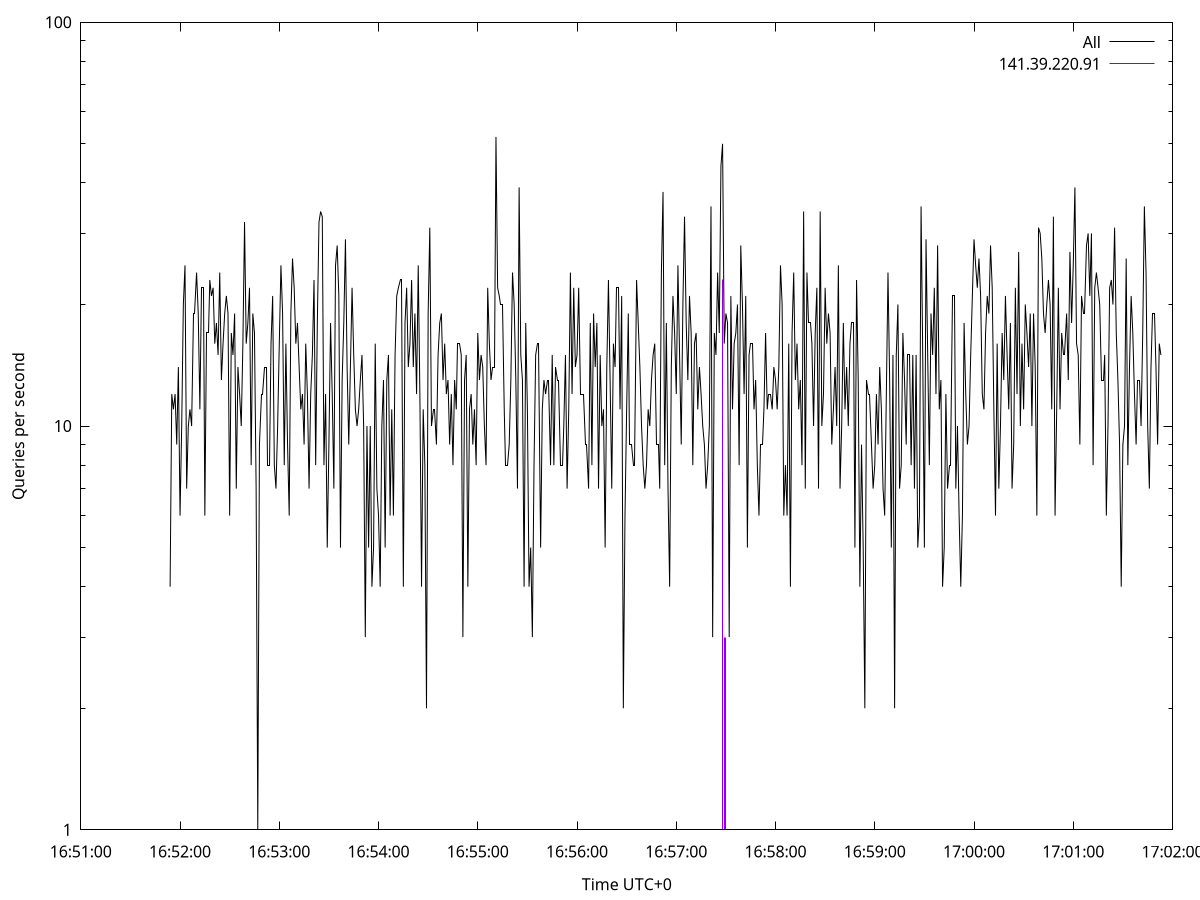 set terminal pngcairo size 1024,768
set output 'Sun Jan  7 23:51:54 2024.png'
set ylabel 'Queries per second'
set xlabel 'Time UTC+0'
set xdata time
set timefmt "%s"
set log y
plot \
'-' using 1:2 linecolor 0 linetype 2 with lines title 'All', \
'-' using 1:2 linecolor 1 linetype 3 with impulses title "141.39.220.91"
1704646314 4
1704646315 12
1704646316 11
1704646317 12
1704646318 9
1704646319 14
1704646320 6
1704646321 10
1704646322 20
1704646323 25
1704646324 7
1704646325 10
1704646326 11
1704646327 10
1704646328 19
1704646329 19
1704646330 24
1704646331 19
1704646332 11
1704646333 22
1704646334 22
1704646335 6
1704646336 17
1704646337 17
1704646338 23
1704646339 21
1704646340 22
1704646341 16
1704646342 18
1704646343 15
1704646344 24
1704646345 13
1704646346 16
1704646347 19
1704646348 21
1704646349 19
1704646350 6
1704646351 17
1704646352 15
1704646353 19
1704646354 7
1704646355 14
1704646356 12
1704646357 10
1704646358 16
1704646359 32
1704646360 16
1704646361 18
1704646362 22
1704646363 8
1704646364 19
1704646365 17
1704646366 7
1704646367 1
1704646368 9
1704646369 12
1704646370 12
1704646371 14
1704646372 14
1704646373 8
1704646374 8
1704646375 16
1704646376 21
1704646377 8
1704646378 7
1704646379 10
1704646380 16
1704646381 25
1704646382 19
1704646383 8
1704646384 16
1704646385 9
1704646386 6
1704646387 19
1704646388 26
1704646389 22
1704646390 16
1704646391 18
1704646392 14
1704646393 11
1704646394 12
1704646395 9
1704646396 16
1704646397 12
1704646398 7
1704646399 12
1704646400 15
1704646401 23
1704646402 8
1704646403 18
1704646404 32
1704646405 34
1704646406 33
1704646407 8
1704646408 12
1704646409 5
1704646410 9
1704646411 18
1704646412 12
1704646413 7
1704646414 25
1704646415 28
1704646416 21
1704646417 5
1704646418 13
1704646419 18
1704646420 29
1704646421 14
1704646422 9
1704646423 14
1704646424 22
1704646425 15
1704646426 11
1704646427 10
1704646428 11
1704646429 13
1704646430 15
1704646431 10
1704646432 3
1704646433 10
1704646434 5
1704646435 10
1704646436 4
1704646437 5
1704646438 16
1704646439 7
1704646440 6
1704646441 4
1704646442 10
1704646443 13
1704646444 5
1704646445 13
1704646446 15
1704646447 6
1704646448 11
1704646449 6
1704646450 15
1704646451 21
1704646452 22
1704646453 23
1704646454 23
1704646455 4
1704646456 18
1704646457 22
1704646458 14
1704646459 16
1704646460 23
1704646461 14
1704646462 19
1704646463 12
1704646464 25
1704646465 12
1704646466 4
1704646467 11
1704646468 8
1704646469 2
1704646470 19
1704646471 31
1704646472 10
1704646473 11
1704646474 11
1704646475 9
1704646476 15
1704646477 18
1704646478 19
1704646479 13
1704646480 16
1704646481 12
1704646482 13
1704646483 9
1704646484 12
1704646485 8
1704646486 13
1704646487 11
1704646488 16
1704646489 16
1704646490 15
1704646491 3
1704646492 13
1704646493 15
1704646494 4
1704646495 11
1704646496 12
1704646497 9
1704646498 11
1704646499 8
1704646500 17
1704646501 13
1704646502 15
1704646503 14
1704646504 10
1704646505 8
1704646506 22
1704646507 16
1704646508 13
1704646509 14
1704646510 14
1704646511 52
1704646512 22
1704646513 21
1704646514 20
1704646515 20
1704646516 11
1704646517 8
1704646518 8
1704646519 9
1704646520 13
1704646521 24
1704646522 20
1704646523 13
1704646524 7
1704646525 39
1704646526 15
1704646527 13
1704646528 4
1704646529 18
1704646530 11
1704646531 4
1704646532 5
1704646533 3
1704646534 8
1704646535 15
1704646536 16
1704646537 16
1704646538 5
1704646539 11
1704646540 13
1704646541 12
1704646542 13
1704646543 13
1704646544 8
1704646545 15
1704646546 8
1704646547 14
1704646548 13
1704646549 13
1704646550 8
1704646551 8
1704646552 10
1704646553 15
1704646554 7
1704646555 11
1704646556 24
1704646557 12
1704646558 22
1704646559 14
1704646560 15
1704646561 22
1704646562 12
1704646563 12
1704646564 12
1704646565 9
1704646566 9
1704646567 7
1704646568 18
1704646569 8
1704646570 19
1704646571 14
1704646572 18
1704646573 7
1704646574 15
1704646575 10
1704646576 11
1704646577 5
1704646578 14
1704646579 23
1704646580 13
1704646581 7
1704646582 16
1704646583 14
1704646584 22
1704646585 22
1704646586 11
1704646587 21
1704646588 2
1704646589 6
1704646590 11
1704646591 19
1704646592 9
1704646593 9
1704646594 8
1704646595 8
1704646596 23
1704646597 18
1704646598 14
1704646599 10
1704646600 8
1704646601 7
1704646602 8
1704646603 11
1704646604 10
1704646605 13
1704646606 15
1704646607 16
1704646608 9
1704646609 9
1704646610 7
1704646611 24
1704646612 38
1704646613 8
1704646614 18
1704646615 7
1704646616 4
1704646617 14
1704646618 21
1704646619 17
1704646620 12
1704646621 25
1704646622 15
1704646623 9
1704646624 20
1704646625 33
1704646626 18
1704646627 13
1704646628 21
1704646629 17
1704646630 8
1704646631 16
1704646632 17
1704646633 11
1704646634 14
1704646635 12
1704646636 10
1704646637 9
1704646638 7
1704646639 8
1704646640 10
1704646641 35
1704646642 3
1704646643 17
1704646644 15
1704646645 24
1704646646 17
1704646647 44
1704646648 50
1704646649 16
1704646650 19
1704646651 18
1704646652 3
1704646653 21
1704646654 11
1704646655 16
1704646656 17
1704646657 20
1704646658 8
1704646659 28
1704646660 20
1704646661 12
1704646662 21
1704646663 5
1704646664 15
1704646665 16
1704646666 16
1704646667 11
1704646668 13
1704646669 8
1704646670 6
1704646671 9
1704646672 9
1704646673 11
1704646674 17
1704646675 11
1704646676 12
1704646677 12
1704646678 11
1704646679 14
1704646680 13
1704646681 11
1704646682 14
1704646683 25
1704646684 20
1704646685 6
1704646686 8
1704646687 6
1704646688 16
1704646689 4
1704646690 17
1704646691 24
1704646692 13
1704646693 16
1704646694 11
1704646695 13
1704646696 8
1704646697 34
1704646698 7
1704646699 24
1704646700 18
1704646701 18
1704646702 16
1704646703 10
1704646704 17
1704646705 22
1704646706 7
1704646707 34
1704646708 10
1704646709 12
1704646710 22
1704646711 16
1704646712 19
1704646713 17
1704646714 9
1704646715 11
1704646716 14
1704646717 10
1704646718 25
1704646719 7
1704646720 10
1704646721 18
1704646722 11
1704646723 14
1704646724 10
1704646725 16
1704646726 18
1704646727 18
1704646728 5
1704646729 23
1704646730 13
1704646731 4
1704646732 9
1704646733 5
1704646734 2
1704646735 13
1704646736 12
1704646737 12
1704646738 9
1704646739 7
1704646740 8
1704646741 12
1704646742 9
1704646743 14
1704646744 11
1704646745 7
1704646746 6
1704646747 12
1704646748 24
1704646749 13
1704646750 5
1704646751 15
1704646752 2
1704646753 15
1704646754 20
1704646755 7
1704646756 8
1704646757 17
1704646758 13
1704646759 9
1704646760 15
1704646761 15
1704646762 8
1704646763 15
1704646764 7
1704646765 15
1704646766 5
1704646767 6
1704646768 35
1704646769 15
1704646770 5
1704646771 29
1704646772 15
1704646773 8
1704646774 19
1704646775 15
1704646776 22
1704646777 12
1704646778 28
1704646779 11
1704646780 13
1704646781 4
1704646782 5
1704646783 12
1704646784 7
1704646785 8
1704646786 8
1704646787 21
1704646788 21
1704646789 7
1704646790 10
1704646791 6
1704646792 4
1704646793 6
1704646794 18
1704646795 12
1704646796 9
1704646797 10
1704646798 15
1704646799 21
1704646800 29
1704646801 25
1704646802 22
1704646803 26
1704646804 21
1704646805 12
1704646806 11
1704646807 17
1704646808 21
1704646809 19
1704646810 28
1704646811 22
1704646812 11
1704646813 6
1704646814 16
1704646815 7
1704646816 10
1704646817 17
1704646818 13
1704646819 21
1704646820 15
1704646821 11
1704646822 18
1704646823 7
1704646824 9
1704646825 22
1704646826 12
1704646827 27
1704646828 10
1704646829 16
1704646830 11
1704646831 20
1704646832 17
1704646833 14
1704646834 19
1704646835 10
1704646836 19
1704646837 14
1704646838 6
1704646839 31
1704646840 30
1704646841 26
1704646842 19
1704646843 17
1704646844 20
1704646845 23
1704646846 20
1704646847 11
1704646848 33
1704646849 6
1704646850 11
1704646851 22
1704646852 11
1704646853 17
1704646854 15
1704646855 15
1704646856 19
1704646857 13
1704646858 27
1704646859 18
1704646860 25
1704646861 39
1704646862 16
1704646863 15
1704646864 9
1704646865 21
1704646866 19
1704646867 19
1704646868 28
1704646869 30
1704646870 21
1704646871 30
1704646872 8
1704646873 22
1704646874 24
1704646875 22
1704646876 20
1704646877 13
1704646878 13
1704646879 15
1704646880 6
1704646881 10
1704646882 22
1704646883 23
1704646884 20
1704646885 31
1704646886 17
1704646887 13
1704646888 9
1704646889 4
1704646890 9
1704646891 10
1704646892 26
1704646893 8
1704646894 14
1704646895 21
1704646896 17
1704646897 12
1704646898 9
1704646899 13
1704646900 13
1704646901 10
1704646902 17
1704646903 35
1704646904 24
1704646905 10
1704646906 7
1704646907 14
1704646908 19
1704646909 19
1704646910 14
1704646911 9
1704646912 16
1704646913 15

e
1704646648 23
1704646649 3
1704646650 3

e
